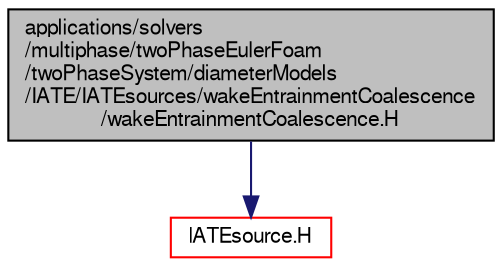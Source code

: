 digraph "applications/solvers/multiphase/twoPhaseEulerFoam/twoPhaseSystem/diameterModels/IATE/IATEsources/wakeEntrainmentCoalescence/wakeEntrainmentCoalescence.H"
{
  bgcolor="transparent";
  edge [fontname="FreeSans",fontsize="10",labelfontname="FreeSans",labelfontsize="10"];
  node [fontname="FreeSans",fontsize="10",shape=record];
  Node1 [label="applications/solvers\l/multiphase/twoPhaseEulerFoam\l/twoPhaseSystem/diameterModels\l/IATE/IATEsources/wakeEntrainmentCoalescence\l/wakeEntrainmentCoalescence.H",height=0.2,width=0.4,color="black", fillcolor="grey75", style="filled" fontcolor="black"];
  Node1 -> Node2 [color="midnightblue",fontsize="10",style="solid",fontname="FreeSans"];
  Node2 [label="IATEsource.H",height=0.2,width=0.4,color="red",URL="$a03463.html"];
}
